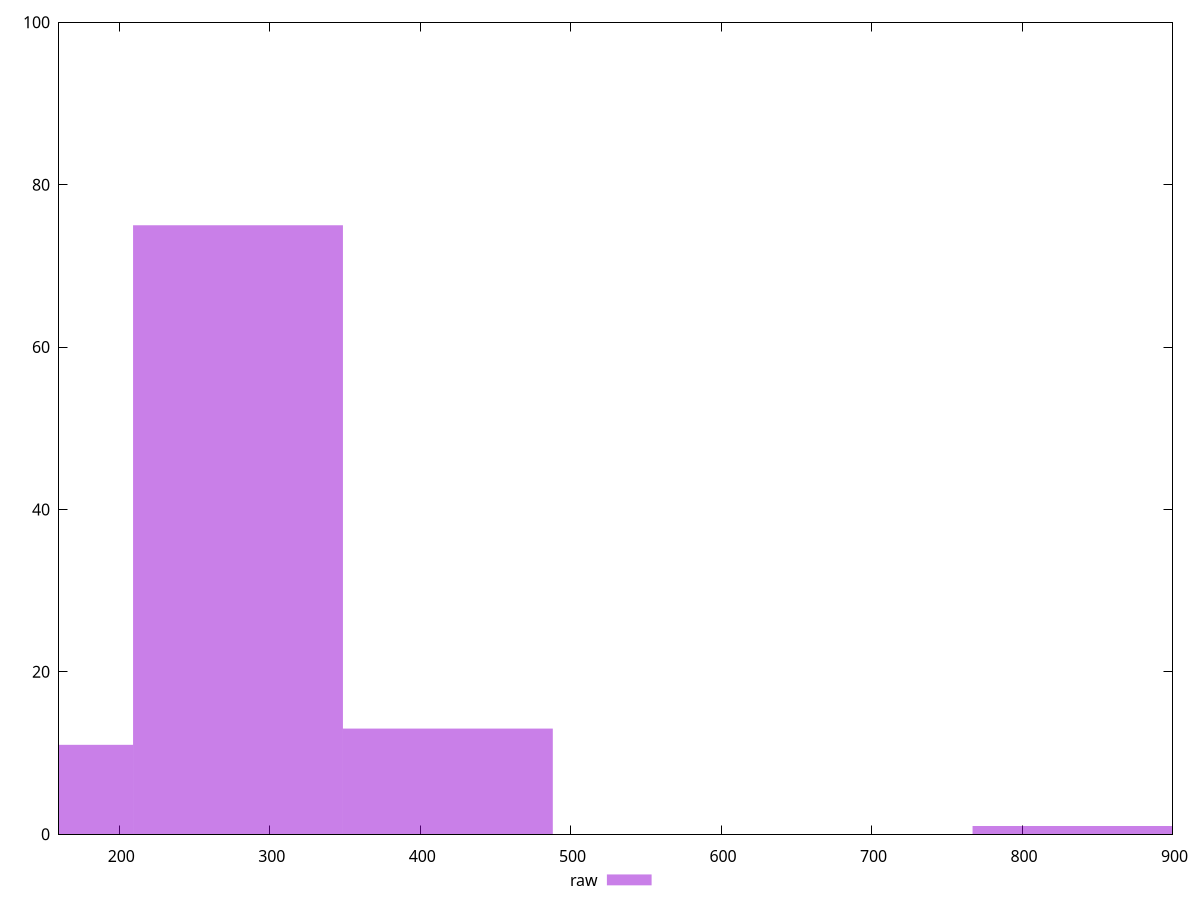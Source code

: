 reset

$raw <<EOF
836.8632503938138 1
418.4316251969069 13
278.95441679793794 75
139.47720839896897 11
EOF

set key outside below
set boxwidth 139.47720839896897
set xrange [160:900]
set yrange [0:100]
set style fill transparent solid 0.5 noborder
set terminal svg size 640, 490 enhanced background rgb 'white'
set output "report_00007_2020-12-11T15:55:29.892Z/uses-http2/samples/pages/raw/histogram.svg"

plot $raw title "raw" with boxes

reset
